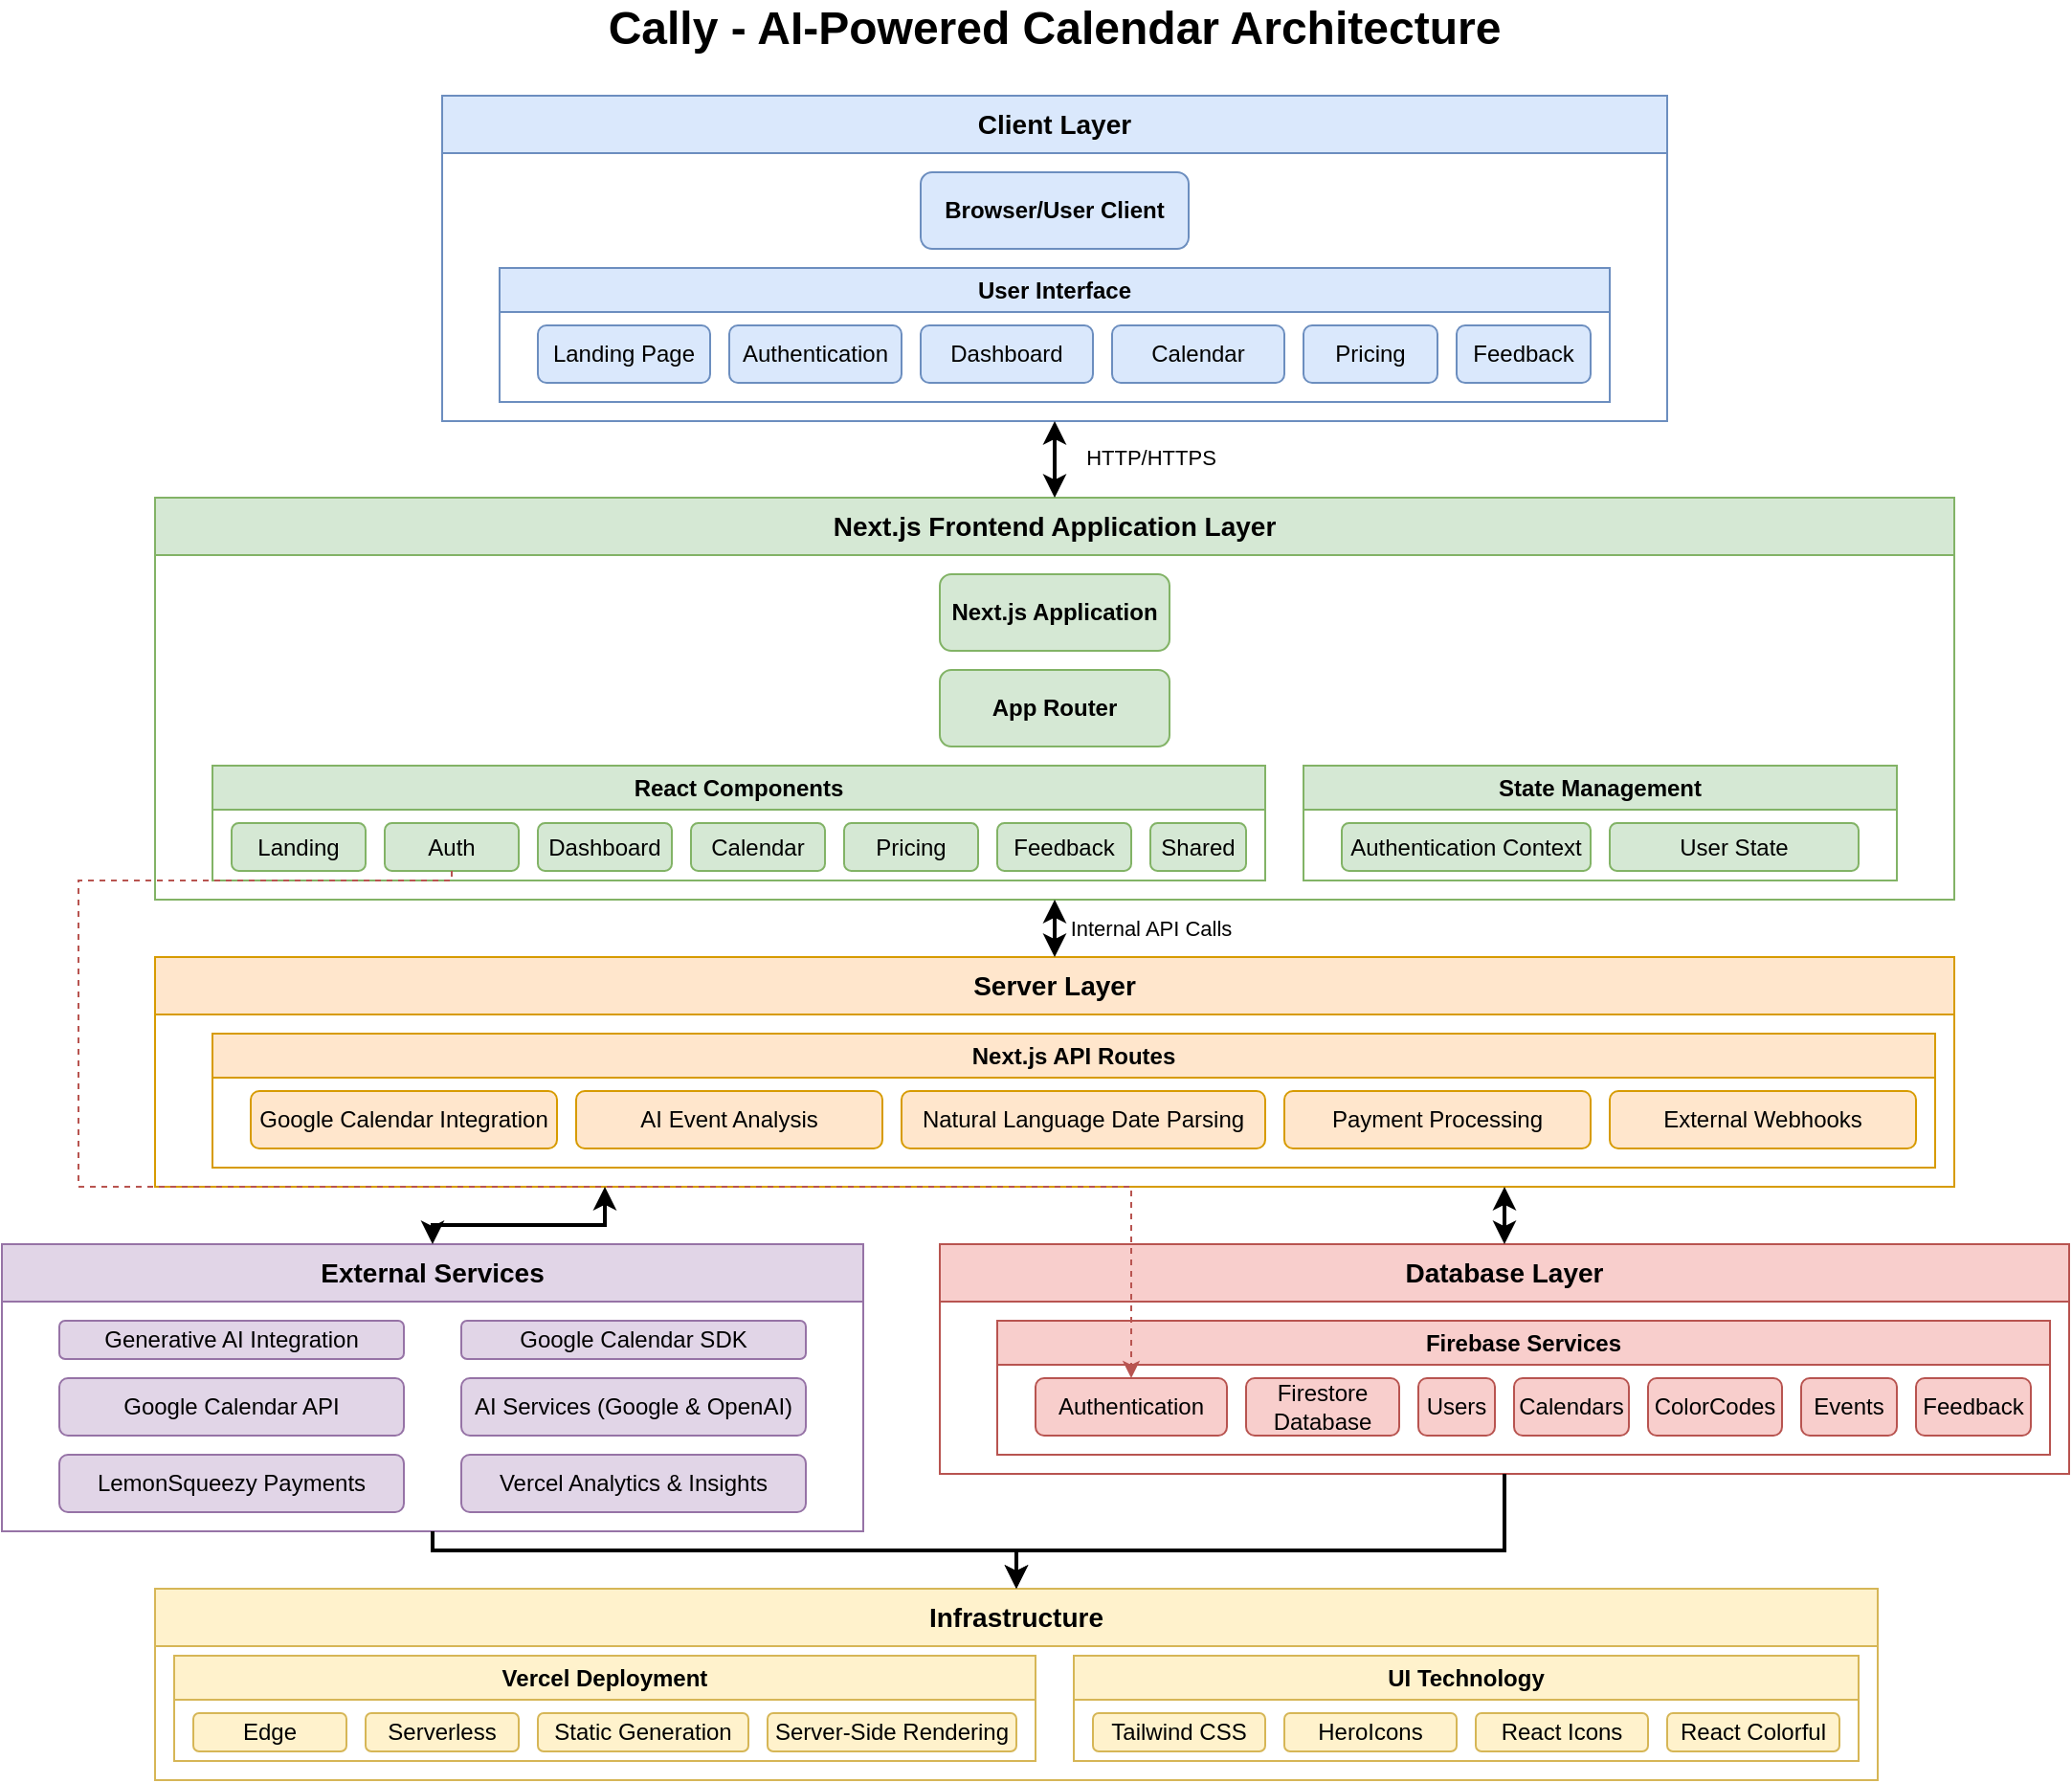 <mxfile>
    <diagram name="Cally Architecture" id="architecture-diagram">
        <mxGraphModel dx="910" dy="413" grid="1" gridSize="10" guides="1" tooltips="1" connect="1" arrows="1" fold="1" page="1" pageScale="1" pageWidth="1100" pageHeight="850" math="0" shadow="0">
            <root>
                <mxCell id="0"/>
                <mxCell id="1" parent="0"/>
                <mxCell id="title" value="Cally - AI-Powered Calendar Architecture" style="text;html=1;strokeColor=none;fillColor=none;align=center;verticalAlign=middle;whiteSpace=wrap;rounded=0;fontSize=24;fontStyle=1" parent="1" vertex="1">
                    <mxGeometry x="200" y="20" width="700" height="30" as="geometry"/>
                </mxCell>
                <mxCell id="client-layer" value="Client Layer" style="swimlane;whiteSpace=wrap;html=1;fillColor=#dae8fc;strokeColor=#6c8ebf;fontStyle=1;fontSize=14;startSize=30;" parent="1" vertex="1">
                    <mxGeometry x="230" y="70" width="640" height="170" as="geometry"/>
                </mxCell>
                <mxCell id="browser" value="Browser/User Client" style="rounded=1;whiteSpace=wrap;html=1;fillColor=#dae8fc;strokeColor=#6c8ebf;fontStyle=1" parent="client-layer" vertex="1">
                    <mxGeometry x="250" y="40" width="140" height="40" as="geometry"/>
                </mxCell>
                <mxCell id="user-interface" value="User Interface" style="swimlane;whiteSpace=wrap;html=1;fillColor=#dae8fc;strokeColor=#6c8ebf;" parent="client-layer" vertex="1">
                    <mxGeometry x="30" y="90" width="580" height="70" as="geometry"/>
                </mxCell>
                <mxCell id="landing-ui" value="Landing Page" style="rounded=1;whiteSpace=wrap;html=1;fillColor=#dae8fc;strokeColor=#6c8ebf;" parent="user-interface" vertex="1">
                    <mxGeometry x="20" y="30" width="90" height="30" as="geometry"/>
                </mxCell>
                <mxCell id="auth-ui" value="Authentication" style="rounded=1;whiteSpace=wrap;html=1;fillColor=#dae8fc;strokeColor=#6c8ebf;" parent="user-interface" vertex="1">
                    <mxGeometry x="120" y="30" width="90" height="30" as="geometry"/>
                </mxCell>
                <mxCell id="dashboard-ui" value="Dashboard" style="rounded=1;whiteSpace=wrap;html=1;fillColor=#dae8fc;strokeColor=#6c8ebf;" parent="user-interface" vertex="1">
                    <mxGeometry x="220" y="30" width="90" height="30" as="geometry"/>
                </mxCell>
                <mxCell id="calendar-ui" value="Calendar" style="rounded=1;whiteSpace=wrap;html=1;fillColor=#dae8fc;strokeColor=#6c8ebf;" parent="user-interface" vertex="1">
                    <mxGeometry x="320" y="30" width="90" height="30" as="geometry"/>
                </mxCell>
                <mxCell id="pricing-ui" value="Pricing" style="rounded=1;whiteSpace=wrap;html=1;fillColor=#dae8fc;strokeColor=#6c8ebf;" parent="user-interface" vertex="1">
                    <mxGeometry x="420" y="30" width="70" height="30" as="geometry"/>
                </mxCell>
                <mxCell id="feedback-ui" value="Feedback" style="rounded=1;whiteSpace=wrap;html=1;fillColor=#dae8fc;strokeColor=#6c8ebf;" parent="user-interface" vertex="1">
                    <mxGeometry x="500" y="30" width="70" height="30" as="geometry"/>
                </mxCell>
                <mxCell id="frontend-layer" value="Next.js Frontend Application Layer" style="swimlane;whiteSpace=wrap;html=1;fillColor=#d5e8d4;strokeColor=#82b366;fontStyle=1;fontSize=14;startSize=30;" parent="1" vertex="1">
                    <mxGeometry x="80" y="280" width="940" height="210" as="geometry"/>
                </mxCell>
                <mxCell id="next-app" value="Next.js Application" style="rounded=1;whiteSpace=wrap;html=1;fillColor=#d5e8d4;strokeColor=#82b366;fontStyle=1" parent="frontend-layer" vertex="1">
                    <mxGeometry x="410" y="40" width="120" height="40" as="geometry"/>
                </mxCell>
                <mxCell id="app-router" value="App Router" style="rounded=1;whiteSpace=wrap;html=1;fillColor=#d5e8d4;strokeColor=#82b366;fontStyle=1" parent="frontend-layer" vertex="1">
                    <mxGeometry x="410" y="90" width="120" height="40" as="geometry"/>
                </mxCell>
                <mxCell id="components" value="React Components" style="swimlane;whiteSpace=wrap;html=1;fillColor=#d5e8d4;strokeColor=#82b366;" parent="frontend-layer" vertex="1">
                    <mxGeometry x="30" y="140" width="550" height="60" as="geometry"/>
                </mxCell>
                <mxCell id="landing-components" value="Landing" style="rounded=1;whiteSpace=wrap;html=1;fillColor=#d5e8d4;strokeColor=#82b366;" parent="components" vertex="1">
                    <mxGeometry x="10" y="30" width="70" height="25" as="geometry"/>
                </mxCell>
                <mxCell id="auth-components" value="Auth" style="rounded=1;whiteSpace=wrap;html=1;fillColor=#d5e8d4;strokeColor=#82b366;" parent="components" vertex="1">
                    <mxGeometry x="90" y="30" width="70" height="25" as="geometry"/>
                </mxCell>
                <mxCell id="dashboard-components" value="Dashboard" style="rounded=1;whiteSpace=wrap;html=1;fillColor=#d5e8d4;strokeColor=#82b366;" parent="components" vertex="1">
                    <mxGeometry x="170" y="30" width="70" height="25" as="geometry"/>
                </mxCell>
                <mxCell id="calendar-components" value="Calendar" style="rounded=1;whiteSpace=wrap;html=1;fillColor=#d5e8d4;strokeColor=#82b366;" parent="components" vertex="1">
                    <mxGeometry x="250" y="30" width="70" height="25" as="geometry"/>
                </mxCell>
                <mxCell id="pricing-components" value="Pricing" style="rounded=1;whiteSpace=wrap;html=1;fillColor=#d5e8d4;strokeColor=#82b366;" parent="components" vertex="1">
                    <mxGeometry x="330" y="30" width="70" height="25" as="geometry"/>
                </mxCell>
                <mxCell id="feedback-components" value="Feedback" style="rounded=1;whiteSpace=wrap;html=1;fillColor=#d5e8d4;strokeColor=#82b366;" parent="components" vertex="1">
                    <mxGeometry x="410" y="30" width="70" height="25" as="geometry"/>
                </mxCell>
                <mxCell id="shared-components" value="Shared" style="rounded=1;whiteSpace=wrap;html=1;fillColor=#d5e8d4;strokeColor=#82b366;" parent="components" vertex="1">
                    <mxGeometry x="490" y="30" width="50" height="25" as="geometry"/>
                </mxCell>
                <mxCell id="state-management" value="State Management" style="swimlane;whiteSpace=wrap;html=1;fillColor=#d5e8d4;strokeColor=#82b366;" parent="frontend-layer" vertex="1">
                    <mxGeometry x="600" y="140" width="310" height="60" as="geometry"/>
                </mxCell>
                <mxCell id="auth-context" value="Authentication Context" style="rounded=1;whiteSpace=wrap;html=1;fillColor=#d5e8d4;strokeColor=#82b366;" parent="state-management" vertex="1">
                    <mxGeometry x="20" y="30" width="130" height="25" as="geometry"/>
                </mxCell>
                <mxCell id="user-state" value="User State" style="rounded=1;whiteSpace=wrap;html=1;fillColor=#d5e8d4;strokeColor=#82b366;" parent="state-management" vertex="1">
                    <mxGeometry x="160" y="30" width="130" height="25" as="geometry"/>
                </mxCell>
                <mxCell id="server-layer" value="Server Layer" style="swimlane;whiteSpace=wrap;html=1;fillColor=#ffe6cc;strokeColor=#d79b00;fontStyle=1;fontSize=14;startSize=30;" parent="1" vertex="1">
                    <mxGeometry x="80" y="520" width="940" height="120" as="geometry"/>
                </mxCell>
                <mxCell id="api-layer" value="Next.js API Routes" style="swimlane;whiteSpace=wrap;html=1;fillColor=#ffe6cc;strokeColor=#d79b00;" parent="server-layer" vertex="1">
                    <mxGeometry x="30" y="40" width="900" height="70" as="geometry"/>
                </mxCell>
                <mxCell id="google-calendar-api" value="Google Calendar Integration" style="rounded=1;whiteSpace=wrap;html=1;fillColor=#ffe6cc;strokeColor=#d79b00;" parent="api-layer" vertex="1">
                    <mxGeometry x="20" y="30" width="160" height="30" as="geometry"/>
                </mxCell>
                <mxCell id="analyze-event-api" value="AI Event Analysis" style="rounded=1;whiteSpace=wrap;html=1;fillColor=#ffe6cc;strokeColor=#d79b00;" parent="api-layer" vertex="1">
                    <mxGeometry x="190" y="30" width="160" height="30" as="geometry"/>
                </mxCell>
                <mxCell id="parse-date-api" value="Natural Language Date Parsing" style="rounded=1;whiteSpace=wrap;html=1;fillColor=#ffe6cc;strokeColor=#d79b00;" parent="api-layer" vertex="1">
                    <mxGeometry x="360" y="30" width="190" height="30" as="geometry"/>
                </mxCell>
                <mxCell id="lemonsqueezy-api" value="Payment Processing" style="rounded=1;whiteSpace=wrap;html=1;fillColor=#ffe6cc;strokeColor=#d79b00;" parent="api-layer" vertex="1">
                    <mxGeometry x="560" y="30" width="160" height="30" as="geometry"/>
                </mxCell>
                <mxCell id="webhook-api" value="External Webhooks" style="rounded=1;whiteSpace=wrap;html=1;fillColor=#ffe6cc;strokeColor=#d79b00;" parent="api-layer" vertex="1">
                    <mxGeometry x="730" y="30" width="160" height="30" as="geometry"/>
                </mxCell>
                <mxCell id="external-services" value="External Services" style="swimlane;whiteSpace=wrap;html=1;fillColor=#e1d5e7;strokeColor=#9673a6;fontStyle=1;fontSize=14;startSize=30;" parent="1" vertex="1">
                    <mxGeometry y="670" width="450" height="150" as="geometry"/>
                </mxCell>
                <mxCell id="google-calendar" value="Google Calendar API" style="rounded=1;whiteSpace=wrap;html=1;fillColor=#e1d5e7;strokeColor=#9673a6;" parent="external-services" vertex="1">
                    <mxGeometry x="30" y="70" width="180" height="30" as="geometry"/>
                </mxCell>
                <mxCell id="ai-services" value="AI Services (Google &amp; OpenAI)" style="rounded=1;whiteSpace=wrap;html=1;fillColor=#e1d5e7;strokeColor=#9673a6;" parent="external-services" vertex="1">
                    <mxGeometry x="240" y="70" width="180" height="30" as="geometry"/>
                </mxCell>
                <mxCell id="lemon-squeezy" value="LemonSqueezy Payments" style="rounded=1;whiteSpace=wrap;html=1;fillColor=#e1d5e7;strokeColor=#9673a6;" parent="external-services" vertex="1">
                    <mxGeometry x="30" y="110" width="180" height="30" as="geometry"/>
                </mxCell>
                <mxCell id="analytics" value="Vercel Analytics &amp; Insights" style="rounded=1;whiteSpace=wrap;html=1;fillColor=#e1d5e7;strokeColor=#9673a6;" parent="external-services" vertex="1">
                    <mxGeometry x="240" y="110" width="180" height="30" as="geometry"/>
                </mxCell>
                <mxCell id="8" value="Generative AI Integration" style="rounded=1;whiteSpace=wrap;html=1;fillColor=#e1d5e7;strokeColor=#9673a6;" vertex="1" parent="external-services">
                    <mxGeometry x="30" y="40" width="180" height="20" as="geometry"/>
                </mxCell>
                <mxCell id="9" value="Google Calendar SDK" style="rounded=1;whiteSpace=wrap;html=1;fillColor=#e1d5e7;strokeColor=#9673a6;" vertex="1" parent="external-services">
                    <mxGeometry x="240" y="40" width="180" height="20" as="geometry"/>
                </mxCell>
                <mxCell id="database-layer" value="Database Layer" style="swimlane;whiteSpace=wrap;html=1;fillColor=#f8cecc;strokeColor=#b85450;fontStyle=1;fontSize=14;startSize=30;" parent="1" vertex="1">
                    <mxGeometry x="490" y="670" width="590" height="120" as="geometry"/>
                </mxCell>
                <mxCell id="firebase-services" value="Firebase Services" style="swimlane;whiteSpace=wrap;html=1;fillColor=#f8cecc;strokeColor=#b85450;" parent="database-layer" vertex="1">
                    <mxGeometry x="30" y="40" width="550" height="70" as="geometry"/>
                </mxCell>
                <mxCell id="firebase-auth" value="Authentication" style="rounded=1;whiteSpace=wrap;html=1;fillColor=#f8cecc;strokeColor=#b85450;" parent="firebase-services" vertex="1">
                    <mxGeometry x="20" y="30" width="100" height="30" as="geometry"/>
                </mxCell>
                <mxCell id="firestore" value="Firestore Database" style="rounded=1;whiteSpace=wrap;html=1;fillColor=#f8cecc;strokeColor=#b85450;" parent="firebase-services" vertex="1">
                    <mxGeometry x="130" y="30" width="80" height="30" as="geometry"/>
                </mxCell>
                <mxCell id="users-collection" value="Users" style="rounded=1;whiteSpace=wrap;html=1;fillColor=#f8cecc;strokeColor=#b85450;" parent="firebase-services" vertex="1">
                    <mxGeometry x="220" y="30" width="40" height="30" as="geometry"/>
                </mxCell>
                <mxCell id="calendars-collection" value="Calendars" style="rounded=1;whiteSpace=wrap;html=1;fillColor=#f8cecc;strokeColor=#b85450;" parent="firebase-services" vertex="1">
                    <mxGeometry x="270" y="30" width="60" height="30" as="geometry"/>
                </mxCell>
                <mxCell id="colorcodes-collection" value="ColorCodes" style="rounded=1;whiteSpace=wrap;html=1;fillColor=#f8cecc;strokeColor=#b85450;" parent="firebase-services" vertex="1">
                    <mxGeometry x="340" y="30" width="70" height="30" as="geometry"/>
                </mxCell>
                <mxCell id="4" value="Events" style="rounded=1;whiteSpace=wrap;html=1;fillColor=#f8cecc;strokeColor=#b85450;" parent="firebase-services" vertex="1">
                    <mxGeometry x="420" y="30" width="50" height="30" as="geometry"/>
                </mxCell>
                <mxCell id="12" value="Feedback" style="rounded=1;whiteSpace=wrap;html=1;fillColor=#f8cecc;strokeColor=#b85450;" parent="firebase-services" vertex="1">
                    <mxGeometry x="480" y="30" width="60" height="30" as="geometry"/>
                </mxCell>
                <mxCell id="infrastructure" value="Infrastructure" style="swimlane;whiteSpace=wrap;html=1;fillColor=#fff2cc;strokeColor=#d6b656;fontStyle=1;fontSize=14;startSize=30;" parent="1" vertex="1">
                    <mxGeometry x="80" y="850" width="900" height="100" as="geometry"/>
                </mxCell>
                <mxCell id="deployment" value="Vercel Deployment" style="swimlane;whiteSpace=wrap;html=1;fillColor=#fff2cc;strokeColor=#d6b656;" parent="infrastructure" vertex="1">
                    <mxGeometry x="10" y="35" width="450" height="55" as="geometry"/>
                </mxCell>
                <mxCell id="edge-function" value="Edge" style="rounded=1;whiteSpace=wrap;html=1;fillColor=#fff2cc;strokeColor=#d6b656;" parent="deployment" vertex="1">
                    <mxGeometry x="10" y="30" width="80" height="20" as="geometry"/>
                </mxCell>
                <mxCell id="serverless-function" value="Serverless" style="rounded=1;whiteSpace=wrap;html=1;fillColor=#fff2cc;strokeColor=#d6b656;" parent="deployment" vertex="1">
                    <mxGeometry x="100" y="30" width="80" height="20" as="geometry"/>
                </mxCell>
                <mxCell id="static-generation" value="Static Generation" style="rounded=1;whiteSpace=wrap;html=1;fillColor=#fff2cc;strokeColor=#d6b656;" parent="deployment" vertex="1">
                    <mxGeometry x="190" y="30" width="110" height="20" as="geometry"/>
                </mxCell>
                <mxCell id="server-rendering" value="Server-Side Rendering" style="rounded=1;whiteSpace=wrap;html=1;fillColor=#fff2cc;strokeColor=#d6b656;" parent="deployment" vertex="1">
                    <mxGeometry x="310" y="30" width="130" height="20" as="geometry"/>
                </mxCell>
                <mxCell id="styling" value="UI Technology" style="swimlane;whiteSpace=wrap;html=1;fillColor=#fff2cc;strokeColor=#d6b656;" parent="infrastructure" vertex="1">
                    <mxGeometry x="480" y="35" width="410" height="55" as="geometry"/>
                </mxCell>
                <mxCell id="tailwind" value="Tailwind CSS" style="rounded=1;whiteSpace=wrap;html=1;fillColor=#fff2cc;strokeColor=#d6b656;" parent="styling" vertex="1">
                    <mxGeometry x="10" y="30" width="90" height="20" as="geometry"/>
                </mxCell>
                <mxCell id="heroicons" value="HeroIcons" style="rounded=1;whiteSpace=wrap;html=1;fillColor=#fff2cc;strokeColor=#d6b656;" parent="styling" vertex="1">
                    <mxGeometry x="110" y="30" width="90" height="20" as="geometry"/>
                </mxCell>
                <mxCell id="reacticons" value="React Icons" style="rounded=1;whiteSpace=wrap;html=1;fillColor=#fff2cc;strokeColor=#d6b656;" parent="styling" vertex="1">
                    <mxGeometry x="210" y="30" width="90" height="20" as="geometry"/>
                </mxCell>
                <mxCell id="reactcolorful" value="React Colorful" style="rounded=1;whiteSpace=wrap;html=1;fillColor=#fff2cc;strokeColor=#d6b656;" parent="styling" vertex="1">
                    <mxGeometry x="310" y="30" width="90" height="20" as="geometry"/>
                </mxCell>
                <mxCell id="client-to-frontend" style="edgeStyle=orthogonalEdgeStyle;rounded=0;orthogonalLoop=1;jettySize=auto;html=1;exitX=0.5;exitY=1;exitDx=0;exitDy=0;entryX=0.5;entryY=0;entryDx=0;entryDy=0;strokeWidth=2;startArrow=classic;startFill=1;" parent="1" source="client-layer" target="frontend-layer" edge="1">
                    <mxGeometry relative="1" as="geometry">
                        <Array as="points">
                            <mxPoint x="550" y="250"/>
                            <mxPoint x="550" y="250"/>
                        </Array>
                    </mxGeometry>
                </mxCell>
                <mxCell id="client-to-frontend-label" value="HTTP/HTTPS" style="edgeLabel;html=1;align=center;verticalAlign=middle;resizable=0;points=[];" parent="client-to-frontend" connectable="0" vertex="1">
                    <mxGeometry x="-0.067" y="-1" relative="1" as="geometry">
                        <mxPoint x="51" as="offset"/>
                    </mxGeometry>
                </mxCell>
                <mxCell id="frontend-to-server" style="edgeStyle=orthogonalEdgeStyle;rounded=0;orthogonalLoop=1;jettySize=auto;html=1;exitX=0.5;exitY=1;exitDx=0;exitDy=0;entryX=0.5;entryY=0;entryDx=0;entryDy=0;strokeWidth=2;startArrow=classic;startFill=1;" parent="1" target="server-layer" edge="1">
                    <mxGeometry relative="1" as="geometry">
                        <mxPoint x="550" y="490" as="sourcePoint"/>
                    </mxGeometry>
                </mxCell>
                <mxCell id="frontend-to-server-label" value="Internal API Calls" style="edgeLabel;html=1;align=center;verticalAlign=middle;resizable=0;points=[];" parent="frontend-to-server" connectable="0" vertex="1">
                    <mxGeometry x="-0.033" y="1" relative="1" as="geometry">
                        <mxPoint x="49" as="offset"/>
                    </mxGeometry>
                </mxCell>
                <mxCell id="server-to-external" style="edgeStyle=orthogonalEdgeStyle;rounded=0;orthogonalLoop=1;jettySize=auto;html=1;exitX=0.25;exitY=1;exitDx=0;exitDy=0;entryX=0.5;entryY=0;entryDx=0;entryDy=0;strokeWidth=2;startArrow=classic;startFill=1;" parent="1" source="server-layer" target="external-services" edge="1">
                    <mxGeometry relative="1" as="geometry"/>
                </mxCell>
                <mxCell id="server-to-database" style="edgeStyle=orthogonalEdgeStyle;rounded=0;orthogonalLoop=1;jettySize=auto;html=1;exitX=0.75;exitY=1;exitDx=0;exitDy=0;entryX=0.5;entryY=0;entryDx=0;entryDy=0;strokeWidth=2;startArrow=classic;startFill=1;" parent="1" source="server-layer" target="database-layer" edge="1">
                    <mxGeometry relative="1" as="geometry"/>
                </mxCell>
                <mxCell id="layers-to-infrastructure" style="edgeStyle=orthogonalEdgeStyle;rounded=0;orthogonalLoop=1;jettySize=auto;html=1;exitX=0.5;exitY=1;exitDx=0;exitDy=0;entryX=0.5;entryY=0;entryDx=0;entryDy=0;strokeWidth=2;" parent="1" source="database-layer" target="infrastructure" edge="1">
                    <mxGeometry relative="1" as="geometry">
                        <Array as="points">
                            <mxPoint x="785" y="830"/>
                            <mxPoint x="530" y="830"/>
                        </Array>
                    </mxGeometry>
                </mxCell>
                <mxCell id="external-to-infrastructure" style="edgeStyle=orthogonalEdgeStyle;rounded=0;orthogonalLoop=1;jettySize=auto;html=1;exitX=0.5;exitY=1;exitDx=0;exitDy=0;entryX=0.5;entryY=0;entryDx=0;entryDy=0;strokeWidth=2;" parent="1" source="external-services" target="infrastructure" edge="1">
                    <mxGeometry relative="1" as="geometry">
                        <Array as="points">
                            <mxPoint x="225" y="830"/>
                            <mxPoint x="530" y="830"/>
                        </Array>
                    </mxGeometry>
                </mxCell>
                <mxCell id="auth-to-firebase" style="edgeStyle=orthogonalEdgeStyle;rounded=0;orthogonalLoop=1;jettySize=auto;html=1;exitX=0.5;exitY=1;exitDx=0;exitDy=0;entryX=0.5;entryY=0;entryDx=0;entryDy=0;dashed=1;strokeWidth=1;fillColor=#f8cecc;strokeColor=#b85450;" parent="1" source="auth-components" target="firebase-auth" edge="1">
                    <mxGeometry relative="1" as="geometry">
                        <Array as="points">
                            <mxPoint x="195" y="480"/>
                            <mxPoint x="40" y="480"/>
                            <mxPoint x="40" y="640"/>
                            <mxPoint x="650" y="640"/>
                        </Array>
                    </mxGeometry>
                </mxCell>
            </root>
        </mxGraphModel>
    </diagram>
</mxfile>